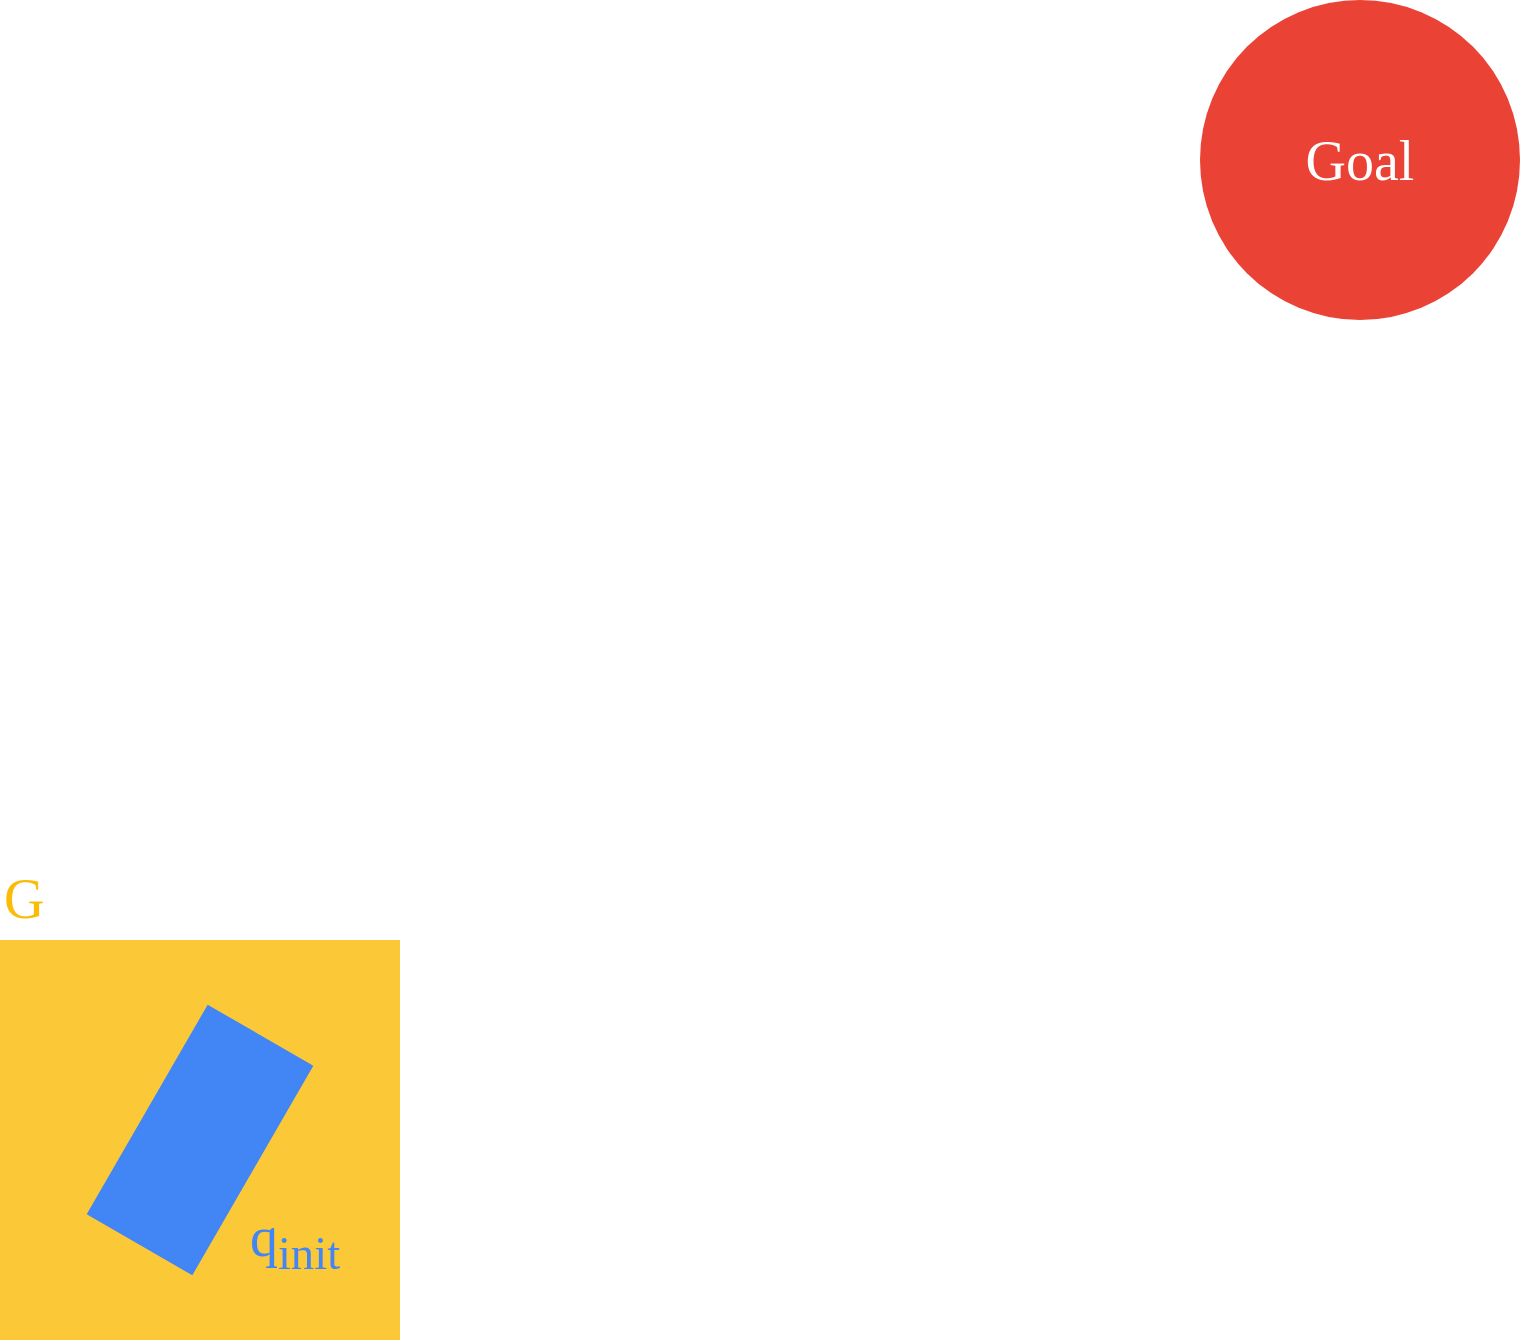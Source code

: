 <mxfile version="12.7.9" type="github" pages="3">
  <diagram id="QYDGk-V72FldWnktagho" name="Page-1">
    <mxGraphModel dx="1544" dy="1000" grid="1" gridSize="10" guides="1" tooltips="1" connect="1" arrows="1" fold="1" page="1" pageScale="1" pageWidth="1000" pageHeight="1000" math="0" shadow="0" extFonts="Computer Modern^https://fonts.googleapis.com/css?family=Computer+Modern">
      <root>
        <mxCell id="0" />
        <mxCell id="1" parent="0" />
        <mxCell id="Mfht2Rhf8XZPWz6GZ04r-1" value="" style="whiteSpace=wrap;html=1;aspect=fixed;shadow=0;glass=0;comic=0;strokeColor=none;fillColor=#FBBC05;opacity=80;" vertex="1" parent="1">
          <mxGeometry x="80" y="630" width="200" height="200" as="geometry" />
        </mxCell>
        <mxCell id="0RItgT0RM361GnRo36bi-1" value="" style="rounded=0;whiteSpace=wrap;html=1;fillColor=#4285F4;strokeColor=#4285F4;rotation=-60;" vertex="1" parent="1">
          <mxGeometry x="120" y="700" width="120" height="60" as="geometry" />
        </mxCell>
        <mxCell id="0RItgT0RM361GnRo36bi-2" value="&lt;font style=&quot;font-size: 28px&quot; color=&quot;#ffffff&quot;&gt;Goal&lt;/font&gt;" style="ellipse;whiteSpace=wrap;html=1;aspect=fixed;strokeColor=none;fillColor=#EA4335;fontFamily=Computer Modern;FType=g;" vertex="1" parent="1">
          <mxGeometry x="680" y="160" width="160" height="160" as="geometry" />
        </mxCell>
        <mxCell id="0RItgT0RM361GnRo36bi-3" value="&lt;font style=&quot;font-size: 28px&quot; face=&quot;Computer Modern&quot; color=&quot;#4285f4&quot;&gt;q&lt;sub&gt;init&lt;/sub&gt;&lt;/font&gt;" style="text;html=1;strokeColor=none;fillColor=none;align=center;verticalAlign=middle;whiteSpace=wrap;rounded=0;rotation=0;" vertex="1" parent="1">
          <mxGeometry x="190" y="760" width="75" height="42.16" as="geometry" />
        </mxCell>
        <mxCell id="Mfht2Rhf8XZPWz6GZ04r-2" value="&lt;font face=&quot;Computer Modern&quot; color=&quot;#fbbc05&quot;&gt;&lt;span style=&quot;font-size: 28px&quot;&gt;G&lt;/span&gt;&lt;/font&gt;" style="text;html=1;strokeColor=none;fillColor=none;align=left;verticalAlign=middle;whiteSpace=wrap;rounded=0;rotation=0;" vertex="1" parent="1">
          <mxGeometry x="80" y="587.84" width="55" height="42.16" as="geometry" />
        </mxCell>
      </root>
    </mxGraphModel>
  </diagram>
  <diagram name="Copy of Page-1" id="5P6rIuxxj2ysfOHATAMI">
    <mxGraphModel dx="1287" dy="833" grid="1" gridSize="10" guides="1" tooltips="1" connect="1" arrows="1" fold="1" page="1" pageScale="1" pageWidth="1000" pageHeight="1000" math="0" shadow="0" extFonts="Computer Modern^https://fonts.googleapis.com/css?family=Computer+Modern">
      <root>
        <mxCell id="s80ven71SJYXGM-_vqFk-0" />
        <mxCell id="s80ven71SJYXGM-_vqFk-1" parent="s80ven71SJYXGM-_vqFk-0" />
        <mxCell id="s80ven71SJYXGM-_vqFk-3" value="&lt;font style=&quot;font-size: 28px&quot;&gt;Goal&lt;/font&gt;" style="ellipse;whiteSpace=wrap;html=1;aspect=fixed;strokeColor=none;fillColor=#EA4335;fontFamily=Computer Modern;FType=g;fontColor=#FFFFFF;" vertex="1" parent="s80ven71SJYXGM-_vqFk-1">
          <mxGeometry x="680" y="160" width="160" height="160" as="geometry" />
        </mxCell>
        <mxCell id="s80ven71SJYXGM-_vqFk-5" value="" style="rounded=0;whiteSpace=wrap;html=1;strokeColor=none;fillColor=#34A853;" vertex="1" parent="s80ven71SJYXGM-_vqFk-1">
          <mxGeometry x="310" y="360" width="120" height="60" as="geometry" />
        </mxCell>
        <mxCell id="s80ven71SJYXGM-_vqFk-6" value="&lt;font style=&quot;font-size: 28px&quot; face=&quot;Computer Modern&quot;&gt;q&lt;/font&gt;&lt;font style=&quot;font-size: 23.333px&quot; face=&quot;Computer Modern&quot;&gt;rand&lt;/font&gt;" style="text;html=1;strokeColor=none;fillColor=none;align=center;verticalAlign=middle;whiteSpace=wrap;rounded=0;rotation=0;fontColor=#34A853;" vertex="1" parent="s80ven71SJYXGM-_vqFk-1">
          <mxGeometry x="332.5" y="420" width="75" height="42.16" as="geometry" />
        </mxCell>
        <mxCell id="SgS_hqHpXQxkDekPL4gU-0" value="" style="whiteSpace=wrap;html=1;aspect=fixed;shadow=0;glass=0;comic=0;strokeColor=none;fillColor=#FBBC05;opacity=80;" vertex="1" parent="s80ven71SJYXGM-_vqFk-1">
          <mxGeometry x="80" y="630" width="200" height="200" as="geometry" />
        </mxCell>
        <mxCell id="SgS_hqHpXQxkDekPL4gU-1" value="" style="rounded=0;whiteSpace=wrap;html=1;fillColor=#4285F4;strokeColor=#4285F4;rotation=-60;" vertex="1" parent="s80ven71SJYXGM-_vqFk-1">
          <mxGeometry x="120" y="700" width="120" height="60" as="geometry" />
        </mxCell>
        <mxCell id="SgS_hqHpXQxkDekPL4gU-2" value="&lt;font style=&quot;font-size: 28px&quot; face=&quot;Computer Modern&quot; color=&quot;#4285f4&quot;&gt;q&lt;sub&gt;init&lt;/sub&gt;&lt;/font&gt;" style="text;html=1;strokeColor=none;fillColor=none;align=center;verticalAlign=middle;whiteSpace=wrap;rounded=0;rotation=0;" vertex="1" parent="s80ven71SJYXGM-_vqFk-1">
          <mxGeometry x="190" y="760" width="75" height="42.16" as="geometry" />
        </mxCell>
        <mxCell id="SgS_hqHpXQxkDekPL4gU-3" value="&lt;font face=&quot;Computer Modern&quot; color=&quot;#fbbc05&quot;&gt;&lt;span style=&quot;font-size: 28px&quot;&gt;G&lt;/span&gt;&lt;/font&gt;" style="text;html=1;strokeColor=none;fillColor=none;align=left;verticalAlign=middle;whiteSpace=wrap;rounded=0;rotation=0;" vertex="1" parent="s80ven71SJYXGM-_vqFk-1">
          <mxGeometry x="80" y="587.84" width="55" height="42.16" as="geometry" />
        </mxCell>
      </root>
    </mxGraphModel>
  </diagram>
  <diagram name="Copy of Copy of Page-1" id="DtKQS_F5wXIEGFQeM-Vj">
    <mxGraphModel dx="1544" dy="1000" grid="1" gridSize="10" guides="1" tooltips="1" connect="1" arrows="1" fold="1" page="1" pageScale="1" pageWidth="1000" pageHeight="1000" math="0" shadow="0" extFonts="Computer Modern^https://fonts.googleapis.com/css?family=Computer+Modern">
      <root>
        <mxCell id="m7Z9NFHq05asAqob4or9-0" />
        <mxCell id="m7Z9NFHq05asAqob4or9-1" parent="m7Z9NFHq05asAqob4or9-0" />
        <mxCell id="FM_RE6wy4wjzFhvalICw-0" value="" style="whiteSpace=wrap;html=1;aspect=fixed;shadow=0;glass=0;comic=0;strokeColor=none;fillColor=#FBBC05;opacity=80;" vertex="1" parent="m7Z9NFHq05asAqob4or9-1">
          <mxGeometry x="80" y="470" width="360" height="360" as="geometry" />
        </mxCell>
        <mxCell id="m7Z9NFHq05asAqob4or9-3" value="&lt;font style=&quot;font-size: 28px&quot;&gt;Goal&lt;/font&gt;" style="ellipse;whiteSpace=wrap;html=1;aspect=fixed;strokeColor=none;fillColor=#EA4335;fontFamily=Computer Modern;FType=g;fontColor=#FFFFFF;" vertex="1" parent="m7Z9NFHq05asAqob4or9-1">
          <mxGeometry x="680" y="160" width="160" height="160" as="geometry" />
        </mxCell>
        <mxCell id="m7Z9NFHq05asAqob4or9-5" value="" style="rounded=0;whiteSpace=wrap;html=1;strokeColor=none;fillColor=#34A853;shadow=0;glass=0;comic=0;opacity=40;" vertex="1" parent="m7Z9NFHq05asAqob4or9-1">
          <mxGeometry x="310" y="360" width="120" height="60" as="geometry" />
        </mxCell>
        <mxCell id="m7Z9NFHq05asAqob4or9-6" value="&lt;font style=&quot;font-size: 28px&quot; face=&quot;Computer Modern&quot;&gt;q&lt;/font&gt;&lt;font style=&quot;font-size: 23.333px&quot; face=&quot;Computer Modern&quot;&gt;rand&lt;/font&gt;" style="text;html=1;strokeColor=none;fillColor=none;align=center;verticalAlign=middle;whiteSpace=wrap;rounded=0;rotation=0;opacity=80;textOpacity=40;fontColor=#34A853;" vertex="1" parent="m7Z9NFHq05asAqob4or9-1">
          <mxGeometry x="332.5" y="420" width="75" height="42.16" as="geometry" />
        </mxCell>
        <mxCell id="m7Z9NFHq05asAqob4or9-8" value="" style="rounded=0;whiteSpace=wrap;html=1;strokeColor=none;fillColor=#34A853;" vertex="1" parent="m7Z9NFHq05asAqob4or9-1">
          <mxGeometry x="240" y="480" width="120" height="60" as="geometry" />
        </mxCell>
        <mxCell id="m7Z9NFHq05asAqob4or9-9" value="&lt;font style=&quot;font-size: 28px&quot; face=&quot;Computer Modern&quot;&gt;q&lt;/font&gt;&lt;font style=&quot;font-size: 23.333px&quot; face=&quot;Computer Modern&quot;&gt;new&lt;/font&gt;" style="text;html=1;strokeColor=none;fillColor=none;align=center;verticalAlign=middle;whiteSpace=wrap;rounded=0;rotation=0;fontColor=#34A853;" vertex="1" parent="m7Z9NFHq05asAqob4or9-1">
          <mxGeometry x="262.5" y="540" width="75" height="42.16" as="geometry" />
        </mxCell>
        <mxCell id="m7Z9NFHq05asAqob4or9-12" value="&lt;p class=&quot;p1&quot; style=&quot;margin: 0px ; font-stretch: normal ; line-height: normal ; font-family: &amp;#34;times&amp;#34;&quot;&gt;&lt;font color=&quot;#ea4335&quot; style=&quot;font-size: 31px&quot;&gt;∆ q&lt;/font&gt;&lt;/p&gt;" style="text;html=1;strokeColor=none;fillColor=none;align=center;verticalAlign=middle;whiteSpace=wrap;rounded=0;rotation=0;" vertex="1" parent="m7Z9NFHq05asAqob4or9-1">
          <mxGeometry x="170" y="582.16" width="70" height="42.16" as="geometry" />
        </mxCell>
        <mxCell id="FM_RE6wy4wjzFhvalICw-1" value="" style="rounded=0;whiteSpace=wrap;html=1;fillColor=#4285F4;strokeColor=#4285F4;rotation=-60;" vertex="1" parent="m7Z9NFHq05asAqob4or9-1">
          <mxGeometry x="120" y="700" width="120" height="60" as="geometry" />
        </mxCell>
        <mxCell id="FM_RE6wy4wjzFhvalICw-2" value="&lt;font style=&quot;font-size: 28px&quot; face=&quot;Computer Modern&quot; color=&quot;#4285f4&quot;&gt;q&lt;sub&gt;init&lt;/sub&gt;&lt;/font&gt;" style="text;html=1;strokeColor=none;fillColor=none;align=center;verticalAlign=middle;whiteSpace=wrap;rounded=0;rotation=0;" vertex="1" parent="m7Z9NFHq05asAqob4or9-1">
          <mxGeometry x="190" y="760" width="75" height="42.16" as="geometry" />
        </mxCell>
        <mxCell id="FM_RE6wy4wjzFhvalICw-3" value="&lt;font face=&quot;Computer Modern&quot; color=&quot;#fbbc05&quot;&gt;&lt;span style=&quot;font-size: 28px&quot;&gt;G&lt;/span&gt;&lt;/font&gt;" style="text;html=1;strokeColor=none;fillColor=none;align=left;verticalAlign=middle;whiteSpace=wrap;rounded=0;rotation=0;" vertex="1" parent="m7Z9NFHq05asAqob4or9-1">
          <mxGeometry x="80" y="427.84" width="55" height="42.16" as="geometry" />
        </mxCell>
        <mxCell id="m7Z9NFHq05asAqob4or9-10" value="" style="endArrow=none;html=1;strokeColor=#EA4335;strokeWidth=3;" edge="1" parent="m7Z9NFHq05asAqob4or9-1">
          <mxGeometry width="50" height="50" relative="1" as="geometry">
            <mxPoint x="170" y="740" as="sourcePoint" />
            <mxPoint x="300" y="510" as="targetPoint" />
          </mxGeometry>
        </mxCell>
      </root>
    </mxGraphModel>
  </diagram>
</mxfile>
